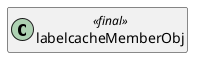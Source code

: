 @startuml
set namespaceSeparator \\
hide members
hide << alias >> circle

class labelcacheMemberObj << final >>
@enduml
